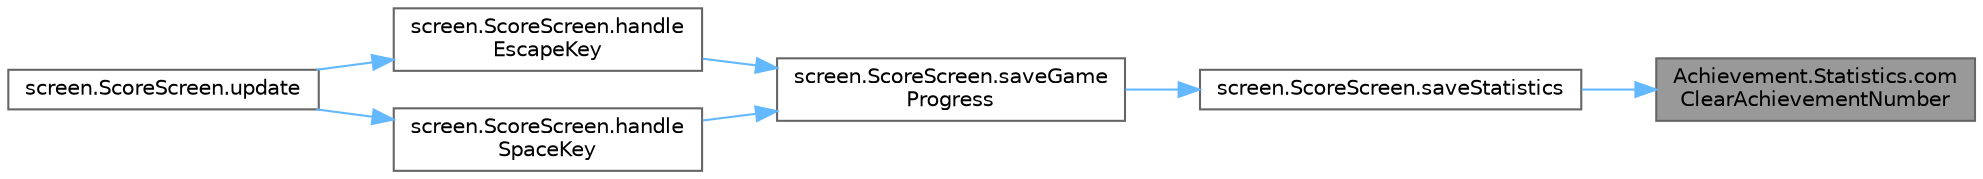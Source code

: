 digraph "Achievement.Statistics.comClearAchievementNumber"
{
 // LATEX_PDF_SIZE
  bgcolor="transparent";
  edge [fontname=Helvetica,fontsize=10,labelfontname=Helvetica,labelfontsize=10];
  node [fontname=Helvetica,fontsize=10,shape=box,height=0.2,width=0.4];
  rankdir="RL";
  Node1 [id="Node000001",label="Achievement.Statistics.com\lClearAchievementNumber",height=0.2,width=0.4,color="gray40", fillcolor="grey60", style="filled", fontcolor="black",tooltip="Compare the number of achievements cleared up to now with the number of achievements cleared after th..."];
  Node1 -> Node2 [id="edge1_Node000001_Node000002",dir="back",color="steelblue1",style="solid",tooltip=" "];
  Node2 [id="Node000002",label="screen.ScoreScreen.saveStatistics",height=0.2,width=0.4,color="grey40", fillcolor="white", style="filled",URL="$classscreen_1_1_score_screen.html#a87b225983adb40984b69ee15b4dd5f93",tooltip="Saves the Player's Statistics."];
  Node2 -> Node3 [id="edge2_Node000002_Node000003",dir="back",color="steelblue1",style="solid",tooltip=" "];
  Node3 [id="Node000003",label="screen.ScoreScreen.saveGame\lProgress",height=0.2,width=0.4,color="grey40", fillcolor="white", style="filled",URL="$classscreen_1_1_score_screen.html#a41ff54b61e6d1d32adc72c07e2c3b3b6",tooltip=" "];
  Node3 -> Node4 [id="edge3_Node000003_Node000004",dir="back",color="steelblue1",style="solid",tooltip=" "];
  Node4 [id="Node000004",label="screen.ScoreScreen.handle\lEscapeKey",height=0.2,width=0.4,color="grey40", fillcolor="white", style="filled",URL="$classscreen_1_1_score_screen.html#a057479f036d6fbc727ae22c60f924d09",tooltip=" "];
  Node4 -> Node5 [id="edge4_Node000004_Node000005",dir="back",color="steelblue1",style="solid",tooltip=" "];
  Node5 [id="Node000005",label="screen.ScoreScreen.update",height=0.2,width=0.4,color="grey40", fillcolor="white", style="filled",URL="$classscreen_1_1_score_screen.html#a38e621d92395da75408301bb9873dbdf",tooltip="Updates the elements on screen and checks for events."];
  Node3 -> Node6 [id="edge5_Node000003_Node000006",dir="back",color="steelblue1",style="solid",tooltip=" "];
  Node6 [id="Node000006",label="screen.ScoreScreen.handle\lSpaceKey",height=0.2,width=0.4,color="grey40", fillcolor="white", style="filled",URL="$classscreen_1_1_score_screen.html#acbdd3f9cc0796d86422536b798d5c953",tooltip=" "];
  Node6 -> Node5 [id="edge6_Node000006_Node000005",dir="back",color="steelblue1",style="solid",tooltip=" "];
}
